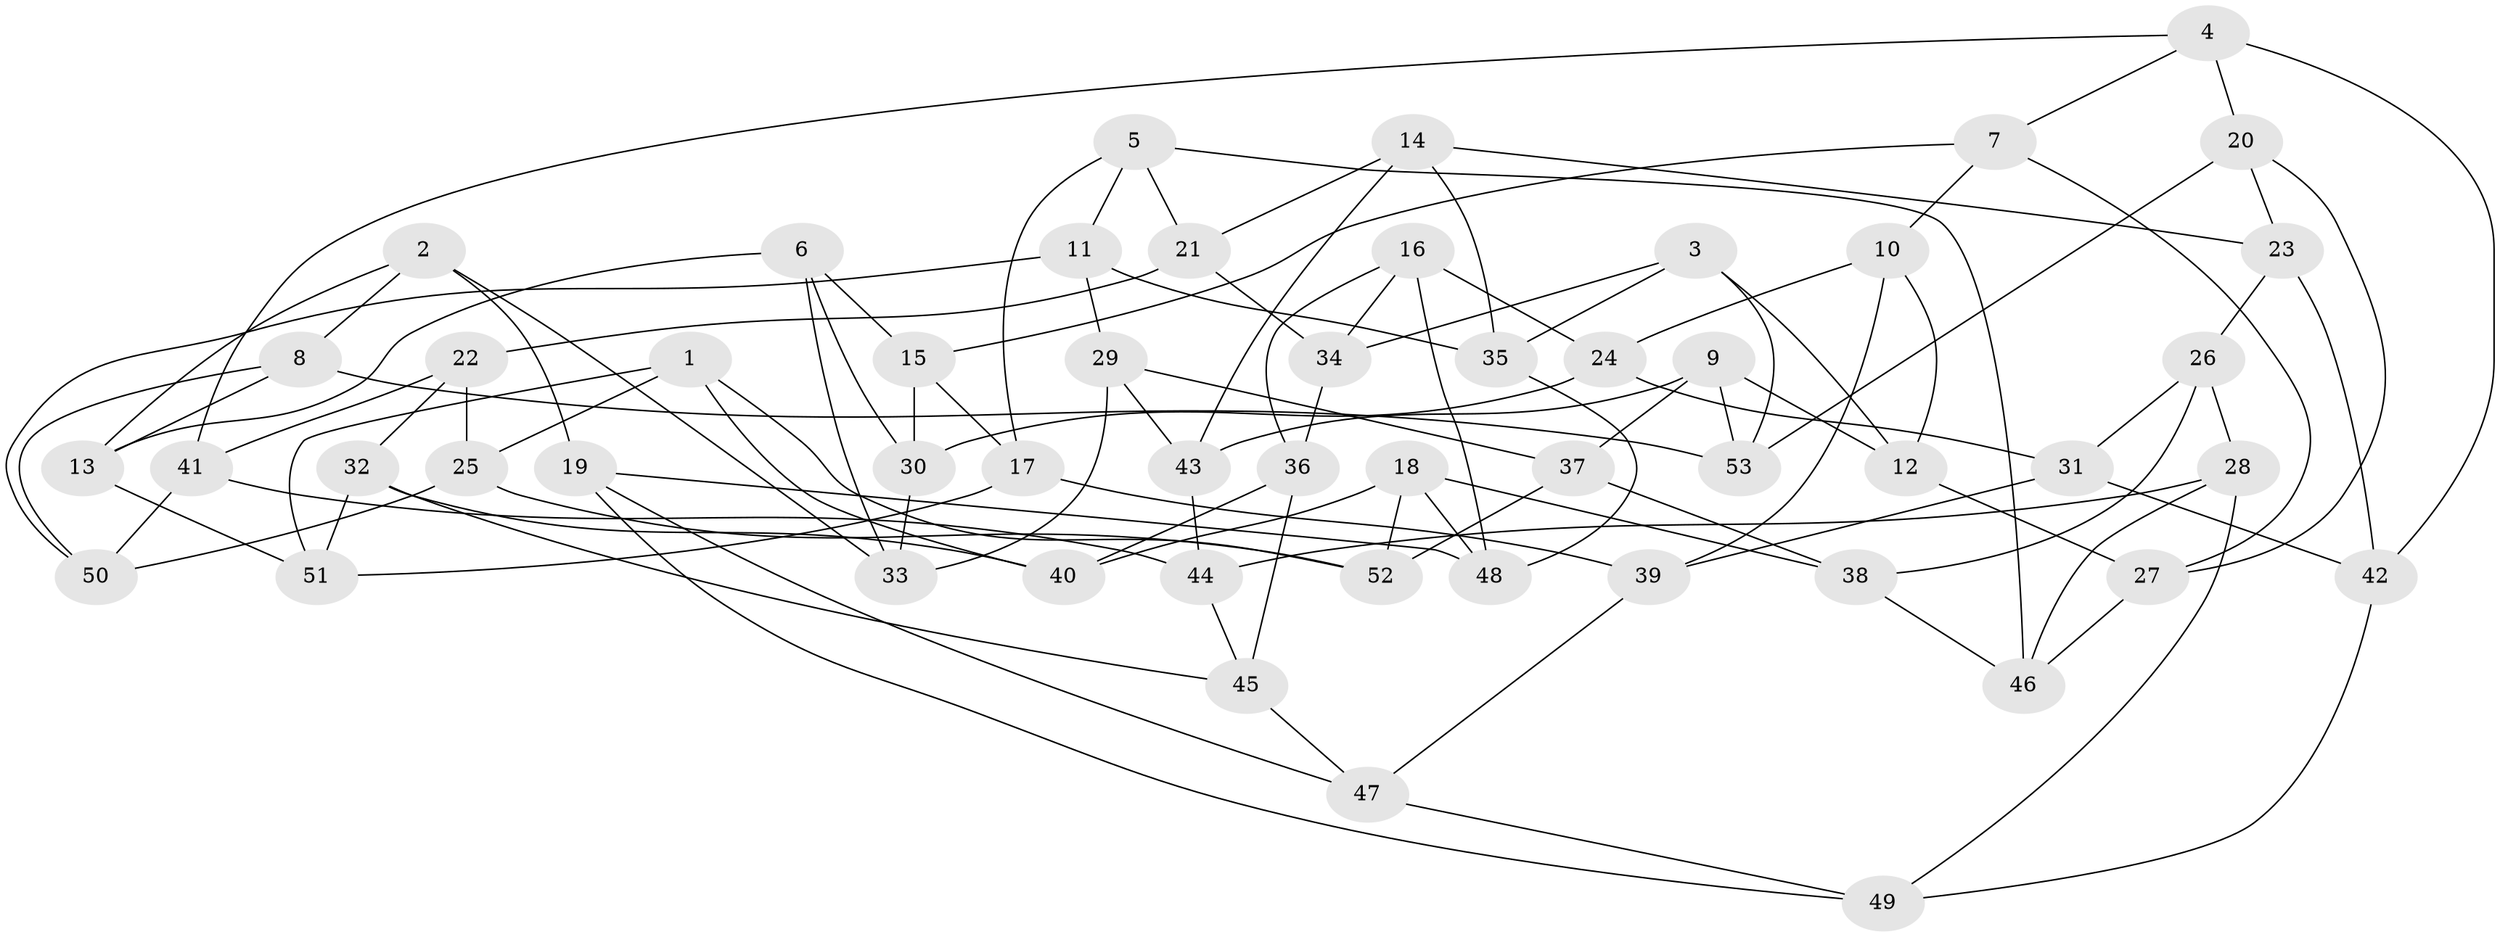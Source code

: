 // Generated by graph-tools (version 1.1) at 2025/03/03/09/25 03:03:04]
// undirected, 53 vertices, 106 edges
graph export_dot {
graph [start="1"]
  node [color=gray90,style=filled];
  1;
  2;
  3;
  4;
  5;
  6;
  7;
  8;
  9;
  10;
  11;
  12;
  13;
  14;
  15;
  16;
  17;
  18;
  19;
  20;
  21;
  22;
  23;
  24;
  25;
  26;
  27;
  28;
  29;
  30;
  31;
  32;
  33;
  34;
  35;
  36;
  37;
  38;
  39;
  40;
  41;
  42;
  43;
  44;
  45;
  46;
  47;
  48;
  49;
  50;
  51;
  52;
  53;
  1 -- 25;
  1 -- 51;
  1 -- 52;
  1 -- 40;
  2 -- 13;
  2 -- 8;
  2 -- 33;
  2 -- 19;
  3 -- 12;
  3 -- 35;
  3 -- 53;
  3 -- 34;
  4 -- 20;
  4 -- 7;
  4 -- 41;
  4 -- 42;
  5 -- 46;
  5 -- 17;
  5 -- 11;
  5 -- 21;
  6 -- 33;
  6 -- 13;
  6 -- 15;
  6 -- 30;
  7 -- 10;
  7 -- 27;
  7 -- 15;
  8 -- 50;
  8 -- 13;
  8 -- 53;
  9 -- 43;
  9 -- 37;
  9 -- 12;
  9 -- 53;
  10 -- 39;
  10 -- 24;
  10 -- 12;
  11 -- 29;
  11 -- 35;
  11 -- 50;
  12 -- 27;
  13 -- 51;
  14 -- 35;
  14 -- 43;
  14 -- 21;
  14 -- 23;
  15 -- 30;
  15 -- 17;
  16 -- 34;
  16 -- 36;
  16 -- 24;
  16 -- 48;
  17 -- 51;
  17 -- 39;
  18 -- 40;
  18 -- 38;
  18 -- 52;
  18 -- 48;
  19 -- 49;
  19 -- 47;
  19 -- 48;
  20 -- 23;
  20 -- 27;
  20 -- 53;
  21 -- 22;
  21 -- 34;
  22 -- 41;
  22 -- 25;
  22 -- 32;
  23 -- 26;
  23 -- 42;
  24 -- 30;
  24 -- 31;
  25 -- 52;
  25 -- 50;
  26 -- 31;
  26 -- 38;
  26 -- 28;
  27 -- 46;
  28 -- 44;
  28 -- 49;
  28 -- 46;
  29 -- 33;
  29 -- 37;
  29 -- 43;
  30 -- 33;
  31 -- 42;
  31 -- 39;
  32 -- 45;
  32 -- 40;
  32 -- 51;
  34 -- 36;
  35 -- 48;
  36 -- 40;
  36 -- 45;
  37 -- 38;
  37 -- 52;
  38 -- 46;
  39 -- 47;
  41 -- 50;
  41 -- 44;
  42 -- 49;
  43 -- 44;
  44 -- 45;
  45 -- 47;
  47 -- 49;
}
